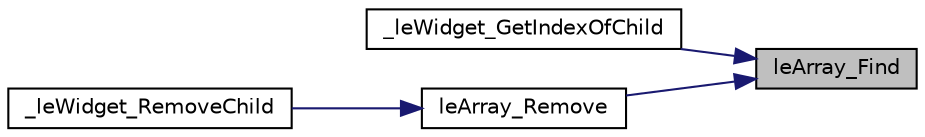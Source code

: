 digraph "leArray_Find"
{
 // LATEX_PDF_SIZE
  edge [fontname="Helvetica",fontsize="10",labelfontname="Helvetica",labelfontsize="10"];
  node [fontname="Helvetica",fontsize="10",shape=record];
  rankdir="RL";
  Node1 [label="leArray_Find",height=0.2,width=0.4,color="black", fillcolor="grey75", style="filled", fontcolor="black",tooltip=" "];
  Node1 -> Node2 [dir="back",color="midnightblue",fontsize="10",style="solid",fontname="Helvetica"];
  Node2 [label="_leWidget_GetIndexOfChild",height=0.2,width=0.4,color="black", fillcolor="white", style="filled",URL="$legato__widget_8h.html#a7bd8b0c5abfd956b75474ed78ea3a132",tooltip=" "];
  Node1 -> Node3 [dir="back",color="midnightblue",fontsize="10",style="solid",fontname="Helvetica"];
  Node3 [label="leArray_Remove",height=0.2,width=0.4,color="black", fillcolor="white", style="filled",URL="$legato__array_8h.html#a37dc1f5655be469d9ef496d23e56af8a",tooltip=" "];
  Node3 -> Node4 [dir="back",color="midnightblue",fontsize="10",style="solid",fontname="Helvetica"];
  Node4 [label="_leWidget_RemoveChild",height=0.2,width=0.4,color="black", fillcolor="white", style="filled",URL="$legato__widget_8h.html#a664598ffe64162ee1ec93722015f9776",tooltip=" "];
}
